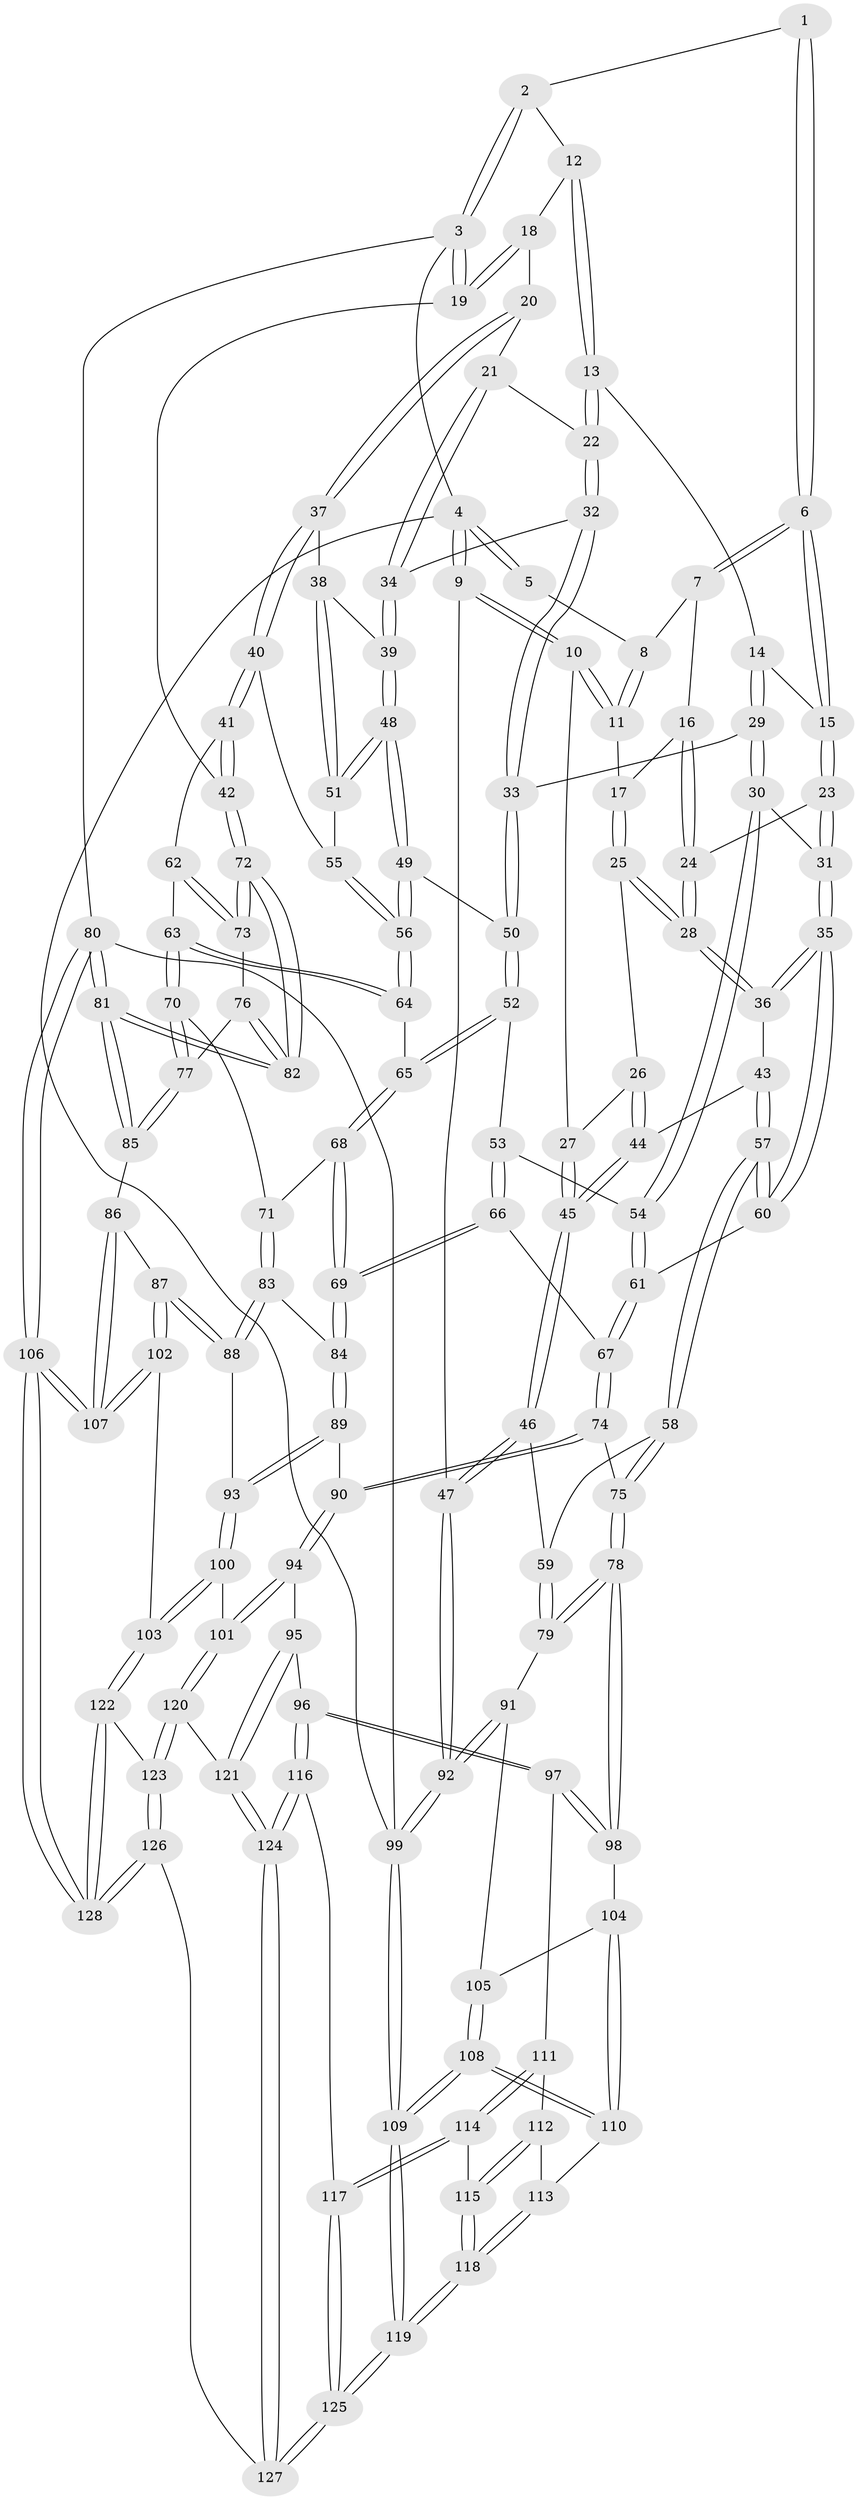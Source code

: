 // coarse degree distribution, {3: 0.10810810810810811, 5: 0.36486486486486486, 7: 0.013513513513513514, 4: 0.4864864864864865, 6: 0.02702702702702703}
// Generated by graph-tools (version 1.1) at 2025/52/02/27/25 19:52:35]
// undirected, 128 vertices, 317 edges
graph export_dot {
graph [start="1"]
  node [color=gray90,style=filled];
  1 [pos="+0.5787555126612411+0"];
  2 [pos="+0.7488909892348297+0"];
  3 [pos="+1+0"];
  4 [pos="+0+0"];
  5 [pos="+0.24714959063261974+0"];
  6 [pos="+0.5163682757643594+0.06059750450575187"];
  7 [pos="+0.3991659588278681+0.052053066803308644"];
  8 [pos="+0.24705881951280811+0"];
  9 [pos="+0+0.0630285993486083"];
  10 [pos="+0.024142609145475814+0.10533775930646215"];
  11 [pos="+0.20652938370863547+0"];
  12 [pos="+0.7635942299440595+0"];
  13 [pos="+0.6517621422542652+0.10907471479565418"];
  14 [pos="+0.5444227203934273+0.10524381825946713"];
  15 [pos="+0.5203508023465674+0.08615137028610398"];
  16 [pos="+0.3853448652458319+0.094309208897018"];
  17 [pos="+0.2244599499784959+0.048127804344902075"];
  18 [pos="+0.8132561719175174+0"];
  19 [pos="+1+0.18385305816308797"];
  20 [pos="+0.8372168398600195+0.12186689652860799"];
  21 [pos="+0.8154628940898011+0.12810530349690144"];
  22 [pos="+0.6582682600064313+0.12569144319925415"];
  23 [pos="+0.4403086289686647+0.16251656872182554"];
  24 [pos="+0.3927334299265475+0.13433619432316019"];
  25 [pos="+0.2316424563102891+0.13235609292312375"];
  26 [pos="+0.18410952971278632+0.16608601974759887"];
  27 [pos="+0.09103660947692639+0.18802589207313913"];
  28 [pos="+0.2744871800602188+0.17528588553249572"];
  29 [pos="+0.5718467997254874+0.22029537942858143"];
  30 [pos="+0.4889460833461278+0.27280366387135035"];
  31 [pos="+0.44978305396195145+0.25419808831420854"];
  32 [pos="+0.6636217164115384+0.18646494921126583"];
  33 [pos="+0.5968623833815287+0.22295761038106227"];
  34 [pos="+0.6796636167610497+0.19521410210062815"];
  35 [pos="+0.3684987895740128+0.28372295915261314"];
  36 [pos="+0.2788287887260088+0.1895671135836699"];
  37 [pos="+0.8734695734306256+0.18189160605009144"];
  38 [pos="+0.7286650217158456+0.20895942191142888"];
  39 [pos="+0.6879795880986271+0.20721308725855542"];
  40 [pos="+0.9010406961368622+0.22028158797619624"];
  41 [pos="+1+0.26828145771321277"];
  42 [pos="+1+0.2668378373864696"];
  43 [pos="+0.21678727169657688+0.3014103023651066"];
  44 [pos="+0.1670149139261466+0.2932790375702113"];
  45 [pos="+0.056178391465667346+0.3290896188449006"];
  46 [pos="+0+0.4132529267803554"];
  47 [pos="+0+0.45858048585617234"];
  48 [pos="+0.7178693160540343+0.2872412345097814"];
  49 [pos="+0.714531605541281+0.2921633760657756"];
  50 [pos="+0.6524177123630835+0.33030872478500867"];
  51 [pos="+0.8101864721810311+0.2635440624514463"];
  52 [pos="+0.6271623749610725+0.37964018509879166"];
  53 [pos="+0.6081150097214534+0.3839260238995195"];
  54 [pos="+0.525121240443574+0.36350248103630145"];
  55 [pos="+0.8305265596735911+0.2595459175480691"];
  56 [pos="+0.7752245565898283+0.39532652154540204"];
  57 [pos="+0.3057827892712984+0.41049052944984277"];
  58 [pos="+0.2817289813234009+0.46060788343587267"];
  59 [pos="+0.23390526963223113+0.46745758048188535"];
  60 [pos="+0.3096565922727262+0.4074146524628742"];
  61 [pos="+0.48100348859658215+0.4141314594506518"];
  62 [pos="+0.8601923530224369+0.43802396685787265"];
  63 [pos="+0.8189581243699774+0.451388008642937"];
  64 [pos="+0.7756004483243184+0.40125892447847317"];
  65 [pos="+0.6532061053163407+0.4001971262320069"];
  66 [pos="+0.5731207633089007+0.5312993057792168"];
  67 [pos="+0.4936752699001027+0.5334669839680514"];
  68 [pos="+0.6863167061539573+0.488106918340429"];
  69 [pos="+0.6085065411289295+0.5524952009838667"];
  70 [pos="+0.7951667471416397+0.4953488652906361"];
  71 [pos="+0.7733497180800777+0.5164272939894173"];
  72 [pos="+1+0.4860844781123625"];
  73 [pos="+0.9259496888101959+0.5083013641051496"];
  74 [pos="+0.4171522040746774+0.6037773316500067"];
  75 [pos="+0.36164560859804495+0.5982299861372059"];
  76 [pos="+0.908792907306513+0.5713908243496423"];
  77 [pos="+0.9011220408055339+0.5799445321312485"];
  78 [pos="+0.2803311415807201+0.6977288228862413"];
  79 [pos="+0.1423972655285004+0.6450974299152858"];
  80 [pos="+1+1"];
  81 [pos="+1+0.6959598076176323"];
  82 [pos="+1+0.5735282415990209"];
  83 [pos="+0.7592709730351334+0.6048108222027904"];
  84 [pos="+0.6350935559450057+0.6115311471067559"];
  85 [pos="+0.8785310351988294+0.68361154401257"];
  86 [pos="+0.8468195946445436+0.6994574185798874"];
  87 [pos="+0.8289012913419828+0.7008914124698008"];
  88 [pos="+0.8074868432575167+0.6781328048835189"];
  89 [pos="+0.5958950031780864+0.6988912923773803"];
  90 [pos="+0.4732450031296981+0.6699413404663551"];
  91 [pos="+0.039315582568558105+0.6556432491138854"];
  92 [pos="+0+0.5440555299920358"];
  93 [pos="+0.5973038891846602+0.7016952681348954"];
  94 [pos="+0.45645116045780487+0.7503874252944276"];
  95 [pos="+0.39283646311564496+0.811577588592741"];
  96 [pos="+0.3743886916928837+0.8125877067545062"];
  97 [pos="+0.31401795055987425+0.7769877287591775"];
  98 [pos="+0.2803396979724356+0.7027023720244356"];
  99 [pos="+0+1"];
  100 [pos="+0.6024659675882712+0.7202577563818109"];
  101 [pos="+0.530063501413264+0.823128105285981"];
  102 [pos="+0.7370196518433059+0.833815229407822"];
  103 [pos="+0.7215491472883844+0.837789510842269"];
  104 [pos="+0.17842447022097002+0.7899289180359095"];
  105 [pos="+0.07281268217576753+0.7402506341371776"];
  106 [pos="+1+1"];
  107 [pos="+1+1"];
  108 [pos="+0.05526473299918837+0.9199339650309956"];
  109 [pos="+0+1"];
  110 [pos="+0.177486411843872+0.8234426357938464"];
  111 [pos="+0.3048688398183846+0.7918493361391512"];
  112 [pos="+0.25810775211385295+0.8259006352841094"];
  113 [pos="+0.20504505883183047+0.846182152523407"];
  114 [pos="+0.2845067036257113+0.8906788473783384"];
  115 [pos="+0.2438778802997872+0.8965747528205167"];
  116 [pos="+0.3660808784974731+0.86082833016387"];
  117 [pos="+0.3215112665385786+0.9218462355951892"];
  118 [pos="+0.2227718051003541+0.9042187711325418"];
  119 [pos="+0+1"];
  120 [pos="+0.5272065877686744+0.8711094320092758"];
  121 [pos="+0.44924901446239696+0.856717456938721"];
  122 [pos="+0.7196518603531958+0.8400120843502178"];
  123 [pos="+0.5436497477605816+0.8969245225705411"];
  124 [pos="+0.4102702163798515+0.930312416860558"];
  125 [pos="+0.37746080695494233+1"];
  126 [pos="+0.5058943661649548+1"];
  127 [pos="+0.40984171240953293+1"];
  128 [pos="+0.6428509789209065+1"];
  1 -- 2;
  1 -- 6;
  1 -- 6;
  2 -- 3;
  2 -- 3;
  2 -- 12;
  3 -- 4;
  3 -- 19;
  3 -- 19;
  3 -- 80;
  4 -- 5;
  4 -- 5;
  4 -- 9;
  4 -- 9;
  4 -- 99;
  5 -- 8;
  6 -- 7;
  6 -- 7;
  6 -- 15;
  6 -- 15;
  7 -- 8;
  7 -- 16;
  8 -- 11;
  8 -- 11;
  9 -- 10;
  9 -- 10;
  9 -- 47;
  10 -- 11;
  10 -- 11;
  10 -- 27;
  11 -- 17;
  12 -- 13;
  12 -- 13;
  12 -- 18;
  13 -- 14;
  13 -- 22;
  13 -- 22;
  14 -- 15;
  14 -- 29;
  14 -- 29;
  15 -- 23;
  15 -- 23;
  16 -- 17;
  16 -- 24;
  16 -- 24;
  17 -- 25;
  17 -- 25;
  18 -- 19;
  18 -- 19;
  18 -- 20;
  19 -- 42;
  20 -- 21;
  20 -- 37;
  20 -- 37;
  21 -- 22;
  21 -- 34;
  21 -- 34;
  22 -- 32;
  22 -- 32;
  23 -- 24;
  23 -- 31;
  23 -- 31;
  24 -- 28;
  24 -- 28;
  25 -- 26;
  25 -- 28;
  25 -- 28;
  26 -- 27;
  26 -- 44;
  26 -- 44;
  27 -- 45;
  27 -- 45;
  28 -- 36;
  28 -- 36;
  29 -- 30;
  29 -- 30;
  29 -- 33;
  30 -- 31;
  30 -- 54;
  30 -- 54;
  31 -- 35;
  31 -- 35;
  32 -- 33;
  32 -- 33;
  32 -- 34;
  33 -- 50;
  33 -- 50;
  34 -- 39;
  34 -- 39;
  35 -- 36;
  35 -- 36;
  35 -- 60;
  35 -- 60;
  36 -- 43;
  37 -- 38;
  37 -- 40;
  37 -- 40;
  38 -- 39;
  38 -- 51;
  38 -- 51;
  39 -- 48;
  39 -- 48;
  40 -- 41;
  40 -- 41;
  40 -- 55;
  41 -- 42;
  41 -- 42;
  41 -- 62;
  42 -- 72;
  42 -- 72;
  43 -- 44;
  43 -- 57;
  43 -- 57;
  44 -- 45;
  44 -- 45;
  45 -- 46;
  45 -- 46;
  46 -- 47;
  46 -- 47;
  46 -- 59;
  47 -- 92;
  47 -- 92;
  48 -- 49;
  48 -- 49;
  48 -- 51;
  48 -- 51;
  49 -- 50;
  49 -- 56;
  49 -- 56;
  50 -- 52;
  50 -- 52;
  51 -- 55;
  52 -- 53;
  52 -- 65;
  52 -- 65;
  53 -- 54;
  53 -- 66;
  53 -- 66;
  54 -- 61;
  54 -- 61;
  55 -- 56;
  55 -- 56;
  56 -- 64;
  56 -- 64;
  57 -- 58;
  57 -- 58;
  57 -- 60;
  57 -- 60;
  58 -- 59;
  58 -- 75;
  58 -- 75;
  59 -- 79;
  59 -- 79;
  60 -- 61;
  61 -- 67;
  61 -- 67;
  62 -- 63;
  62 -- 73;
  62 -- 73;
  63 -- 64;
  63 -- 64;
  63 -- 70;
  63 -- 70;
  64 -- 65;
  65 -- 68;
  65 -- 68;
  66 -- 67;
  66 -- 69;
  66 -- 69;
  67 -- 74;
  67 -- 74;
  68 -- 69;
  68 -- 69;
  68 -- 71;
  69 -- 84;
  69 -- 84;
  70 -- 71;
  70 -- 77;
  70 -- 77;
  71 -- 83;
  71 -- 83;
  72 -- 73;
  72 -- 73;
  72 -- 82;
  72 -- 82;
  73 -- 76;
  74 -- 75;
  74 -- 90;
  74 -- 90;
  75 -- 78;
  75 -- 78;
  76 -- 77;
  76 -- 82;
  76 -- 82;
  77 -- 85;
  77 -- 85;
  78 -- 79;
  78 -- 79;
  78 -- 98;
  78 -- 98;
  79 -- 91;
  80 -- 81;
  80 -- 81;
  80 -- 106;
  80 -- 106;
  80 -- 99;
  81 -- 82;
  81 -- 82;
  81 -- 85;
  81 -- 85;
  83 -- 84;
  83 -- 88;
  83 -- 88;
  84 -- 89;
  84 -- 89;
  85 -- 86;
  86 -- 87;
  86 -- 107;
  86 -- 107;
  87 -- 88;
  87 -- 88;
  87 -- 102;
  87 -- 102;
  88 -- 93;
  89 -- 90;
  89 -- 93;
  89 -- 93;
  90 -- 94;
  90 -- 94;
  91 -- 92;
  91 -- 92;
  91 -- 105;
  92 -- 99;
  92 -- 99;
  93 -- 100;
  93 -- 100;
  94 -- 95;
  94 -- 101;
  94 -- 101;
  95 -- 96;
  95 -- 121;
  95 -- 121;
  96 -- 97;
  96 -- 97;
  96 -- 116;
  96 -- 116;
  97 -- 98;
  97 -- 98;
  97 -- 111;
  98 -- 104;
  99 -- 109;
  99 -- 109;
  100 -- 101;
  100 -- 103;
  100 -- 103;
  101 -- 120;
  101 -- 120;
  102 -- 103;
  102 -- 107;
  102 -- 107;
  103 -- 122;
  103 -- 122;
  104 -- 105;
  104 -- 110;
  104 -- 110;
  105 -- 108;
  105 -- 108;
  106 -- 107;
  106 -- 107;
  106 -- 128;
  106 -- 128;
  108 -- 109;
  108 -- 109;
  108 -- 110;
  108 -- 110;
  109 -- 119;
  109 -- 119;
  110 -- 113;
  111 -- 112;
  111 -- 114;
  111 -- 114;
  112 -- 113;
  112 -- 115;
  112 -- 115;
  113 -- 118;
  113 -- 118;
  114 -- 115;
  114 -- 117;
  114 -- 117;
  115 -- 118;
  115 -- 118;
  116 -- 117;
  116 -- 124;
  116 -- 124;
  117 -- 125;
  117 -- 125;
  118 -- 119;
  118 -- 119;
  119 -- 125;
  119 -- 125;
  120 -- 121;
  120 -- 123;
  120 -- 123;
  121 -- 124;
  121 -- 124;
  122 -- 123;
  122 -- 128;
  122 -- 128;
  123 -- 126;
  123 -- 126;
  124 -- 127;
  124 -- 127;
  125 -- 127;
  125 -- 127;
  126 -- 127;
  126 -- 128;
  126 -- 128;
}
